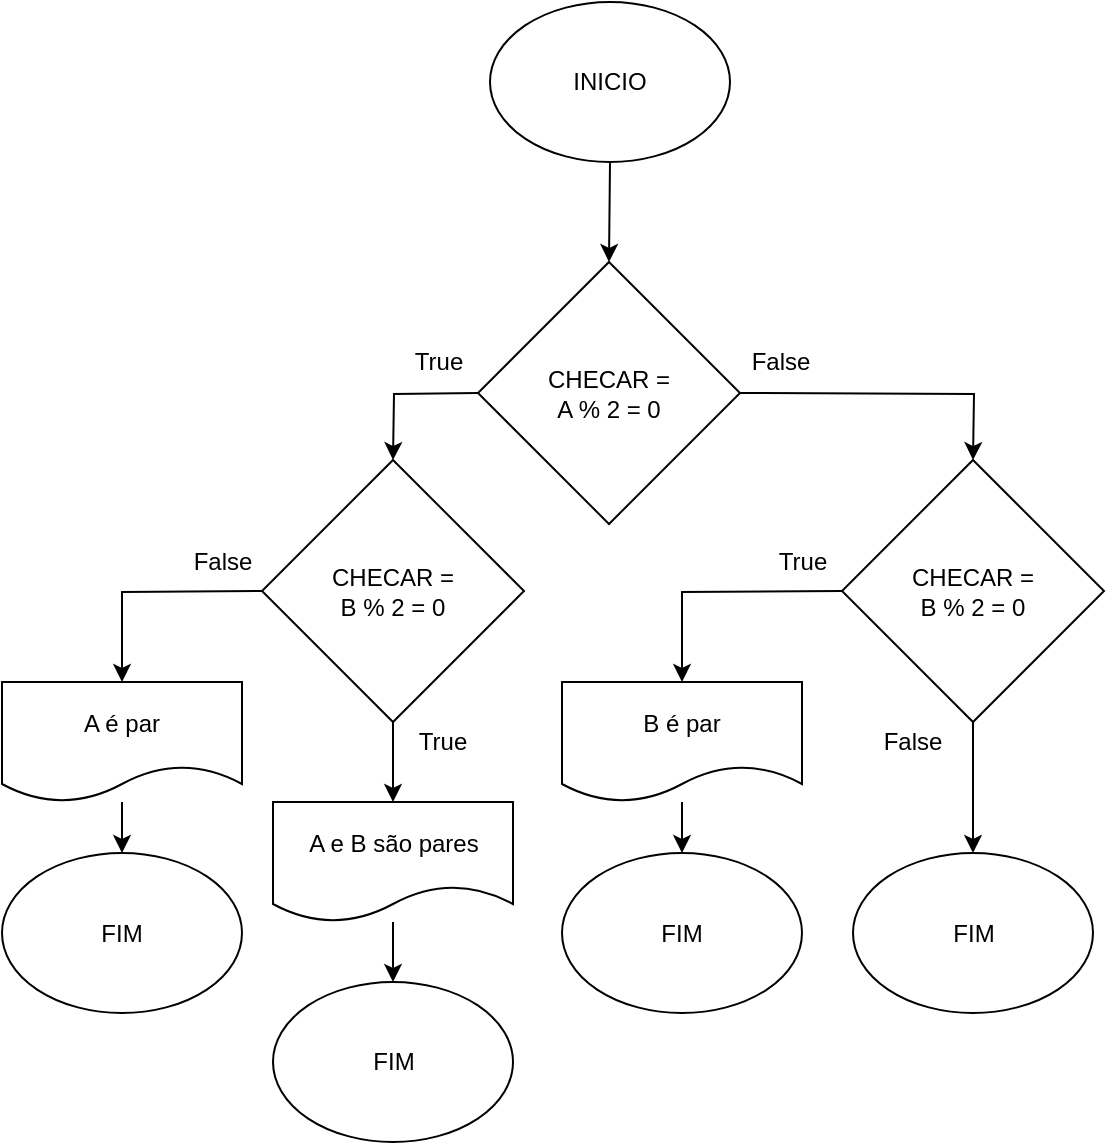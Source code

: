 <mxfile version="17.4.0" type="github">
  <diagram id="mNHv7Xfd733gg4z5NXrI" name="Page-1">
    <mxGraphModel dx="1022" dy="460" grid="1" gridSize="10" guides="1" tooltips="1" connect="1" arrows="1" fold="1" page="1" pageScale="1" pageWidth="827" pageHeight="1169" math="0" shadow="0">
      <root>
        <mxCell id="0" />
        <mxCell id="1" parent="0" />
        <mxCell id="dx0S541zMWtDR5DZHpLY-1" value="INICIO" style="ellipse;whiteSpace=wrap;html=1;" parent="1" vertex="1">
          <mxGeometry x="354" y="140" width="120" height="80" as="geometry" />
        </mxCell>
        <mxCell id="dx0S541zMWtDR5DZHpLY-5" value="" style="endArrow=classic;html=1;rounded=0;exitX=0.5;exitY=1;exitDx=0;exitDy=0;entryX=0.5;entryY=0;entryDx=0;entryDy=0;" parent="1" source="dx0S541zMWtDR5DZHpLY-1" target="N103GahGHHadDwq9YLp3-1" edge="1">
          <mxGeometry width="50" height="50" relative="1" as="geometry">
            <mxPoint x="380" y="260" as="sourcePoint" />
            <mxPoint x="414" y="170" as="targetPoint" />
          </mxGeometry>
        </mxCell>
        <mxCell id="dx0S541zMWtDR5DZHpLY-16" value="FIM" style="ellipse;whiteSpace=wrap;html=1;" parent="1" vertex="1">
          <mxGeometry x="245.5" y="630" width="120" height="80" as="geometry" />
        </mxCell>
        <mxCell id="N103GahGHHadDwq9YLp3-1" value="CHECAR = &lt;br&gt;A % 2 = 0" style="rhombus;whiteSpace=wrap;html=1;" parent="1" vertex="1">
          <mxGeometry x="348" y="270" width="131" height="131" as="geometry" />
        </mxCell>
        <mxCell id="N103GahGHHadDwq9YLp3-3" value="" style="endArrow=classic;html=1;rounded=0;exitX=0;exitY=0.5;exitDx=0;exitDy=0;entryX=0.5;entryY=0;entryDx=0;entryDy=0;" parent="1" source="N103GahGHHadDwq9YLp3-1" target="eWo_KJt5pI8NYzRUAlLy-11" edge="1">
          <mxGeometry width="50" height="50" relative="1" as="geometry">
            <mxPoint x="414" y="401" as="sourcePoint" />
            <mxPoint x="230" y="370" as="targetPoint" />
            <Array as="points">
              <mxPoint x="306" y="336" />
            </Array>
          </mxGeometry>
        </mxCell>
        <mxCell id="N103GahGHHadDwq9YLp3-9" value="True" style="text;html=1;align=center;verticalAlign=middle;resizable=0;points=[];autosize=1;strokeColor=none;fillColor=none;" parent="1" vertex="1">
          <mxGeometry x="308" y="310" width="40" height="20" as="geometry" />
        </mxCell>
        <mxCell id="N103GahGHHadDwq9YLp3-10" value="False" style="text;html=1;align=center;verticalAlign=middle;resizable=0;points=[];autosize=1;strokeColor=none;fillColor=none;" parent="1" vertex="1">
          <mxGeometry x="479" y="310" width="40" height="20" as="geometry" />
        </mxCell>
        <mxCell id="eWo_KJt5pI8NYzRUAlLy-1" value="CHECAR = &lt;br&gt;B % 2 = 0" style="rhombus;whiteSpace=wrap;html=1;" parent="1" vertex="1">
          <mxGeometry x="530" y="369" width="131" height="131" as="geometry" />
        </mxCell>
        <mxCell id="eWo_KJt5pI8NYzRUAlLy-2" value="" style="endArrow=classic;html=1;rounded=0;entryX=0.5;entryY=0;entryDx=0;entryDy=0;exitX=1;exitY=0.5;exitDx=0;exitDy=0;" parent="1" source="N103GahGHHadDwq9YLp3-1" target="eWo_KJt5pI8NYzRUAlLy-1" edge="1">
          <mxGeometry width="50" height="50" relative="1" as="geometry">
            <mxPoint x="380" y="550" as="sourcePoint" />
            <mxPoint x="430" y="500" as="targetPoint" />
            <Array as="points">
              <mxPoint x="596" y="336" />
            </Array>
          </mxGeometry>
        </mxCell>
        <mxCell id="eWo_KJt5pI8NYzRUAlLy-6" value="True" style="text;html=1;align=center;verticalAlign=middle;resizable=0;points=[];autosize=1;strokeColor=none;fillColor=none;" parent="1" vertex="1">
          <mxGeometry x="310" y="500" width="40" height="20" as="geometry" />
        </mxCell>
        <mxCell id="eWo_KJt5pI8NYzRUAlLy-7" value="False" style="text;html=1;align=center;verticalAlign=middle;resizable=0;points=[];autosize=1;strokeColor=none;fillColor=none;" parent="1" vertex="1">
          <mxGeometry x="545" y="500" width="40" height="20" as="geometry" />
        </mxCell>
        <mxCell id="eWo_KJt5pI8NYzRUAlLy-9" value="" style="endArrow=classic;html=1;rounded=0;exitX=0.5;exitY=1;exitDx=0;exitDy=0;entryX=0.5;entryY=0;entryDx=0;entryDy=0;" parent="1" source="eWo_KJt5pI8NYzRUAlLy-11" target="gIN3R-5Y_ZNvCQK5J2Hd-3" edge="1">
          <mxGeometry width="50" height="50" relative="1" as="geometry">
            <mxPoint x="430" y="770" as="sourcePoint" />
            <mxPoint x="280" y="640" as="targetPoint" />
            <Array as="points" />
          </mxGeometry>
        </mxCell>
        <mxCell id="eWo_KJt5pI8NYzRUAlLy-11" value="CHECAR = &lt;br&gt;B % 2 = 0" style="rhombus;whiteSpace=wrap;html=1;" parent="1" vertex="1">
          <mxGeometry x="240" y="369" width="131" height="131" as="geometry" />
        </mxCell>
        <mxCell id="eWo_KJt5pI8NYzRUAlLy-14" value="True" style="text;html=1;align=center;verticalAlign=middle;resizable=0;points=[];autosize=1;strokeColor=none;fillColor=none;" parent="1" vertex="1">
          <mxGeometry x="490" y="410" width="40" height="20" as="geometry" />
        </mxCell>
        <mxCell id="eWo_KJt5pI8NYzRUAlLy-17" value="" style="endArrow=classic;html=1;rounded=0;exitX=0;exitY=0.5;exitDx=0;exitDy=0;entryX=0.5;entryY=0;entryDx=0;entryDy=0;" parent="1" source="eWo_KJt5pI8NYzRUAlLy-11" target="gIN3R-5Y_ZNvCQK5J2Hd-1" edge="1">
          <mxGeometry width="50" height="50" relative="1" as="geometry">
            <mxPoint x="430" y="730" as="sourcePoint" />
            <mxPoint x="470" y="780" as="targetPoint" />
            <Array as="points">
              <mxPoint x="170" y="435" />
            </Array>
          </mxGeometry>
        </mxCell>
        <mxCell id="eWo_KJt5pI8NYzRUAlLy-18" value="False" style="text;html=1;align=center;verticalAlign=middle;resizable=0;points=[];autosize=1;strokeColor=none;fillColor=none;" parent="1" vertex="1">
          <mxGeometry x="200" y="410" width="40" height="20" as="geometry" />
        </mxCell>
        <mxCell id="P5vdwV20sdNdgYfr6YSc-3" value="" style="edgeStyle=orthogonalEdgeStyle;rounded=0;orthogonalLoop=1;jettySize=auto;html=1;" edge="1" parent="1" source="gIN3R-5Y_ZNvCQK5J2Hd-1" target="gIN3R-5Y_ZNvCQK5J2Hd-4">
          <mxGeometry relative="1" as="geometry" />
        </mxCell>
        <mxCell id="gIN3R-5Y_ZNvCQK5J2Hd-1" value="&lt;span&gt;A é par&lt;/span&gt;" style="shape=document;whiteSpace=wrap;html=1;boundedLbl=1;" parent="1" vertex="1">
          <mxGeometry x="110" y="480" width="120" height="60" as="geometry" />
        </mxCell>
        <mxCell id="P5vdwV20sdNdgYfr6YSc-2" value="" style="edgeStyle=orthogonalEdgeStyle;rounded=0;orthogonalLoop=1;jettySize=auto;html=1;" edge="1" parent="1" source="gIN3R-5Y_ZNvCQK5J2Hd-3" target="dx0S541zMWtDR5DZHpLY-16">
          <mxGeometry relative="1" as="geometry" />
        </mxCell>
        <mxCell id="gIN3R-5Y_ZNvCQK5J2Hd-3" value="&lt;span&gt;A e B são pares&lt;/span&gt;" style="shape=document;whiteSpace=wrap;html=1;boundedLbl=1;" parent="1" vertex="1">
          <mxGeometry x="245.5" y="540" width="120" height="60" as="geometry" />
        </mxCell>
        <mxCell id="gIN3R-5Y_ZNvCQK5J2Hd-4" value="FIM" style="ellipse;whiteSpace=wrap;html=1;" parent="1" vertex="1">
          <mxGeometry x="110" y="565.5" width="120" height="80" as="geometry" />
        </mxCell>
        <mxCell id="gIN3R-5Y_ZNvCQK5J2Hd-7" value="&lt;span&gt;B é par&lt;/span&gt;" style="shape=document;whiteSpace=wrap;html=1;boundedLbl=1;" parent="1" vertex="1">
          <mxGeometry x="390" y="480" width="120" height="60" as="geometry" />
        </mxCell>
        <mxCell id="gIN3R-5Y_ZNvCQK5J2Hd-8" value="" style="endArrow=classic;html=1;rounded=0;exitX=0;exitY=0.5;exitDx=0;exitDy=0;entryX=0.5;entryY=0;entryDx=0;entryDy=0;" parent="1" source="eWo_KJt5pI8NYzRUAlLy-1" target="gIN3R-5Y_ZNvCQK5J2Hd-7" edge="1">
          <mxGeometry width="50" height="50" relative="1" as="geometry">
            <mxPoint x="380" y="570" as="sourcePoint" />
            <mxPoint x="430" y="520" as="targetPoint" />
            <Array as="points">
              <mxPoint x="450" y="435" />
            </Array>
          </mxGeometry>
        </mxCell>
        <mxCell id="gIN3R-5Y_ZNvCQK5J2Hd-9" value="" style="endArrow=classic;html=1;rounded=0;exitX=0.5;exitY=1;exitDx=0;exitDy=0;entryX=0.5;entryY=0;entryDx=0;entryDy=0;" parent="1" source="eWo_KJt5pI8NYzRUAlLy-1" target="gIN3R-5Y_ZNvCQK5J2Hd-10" edge="1">
          <mxGeometry width="50" height="50" relative="1" as="geometry">
            <mxPoint x="451" y="670" as="sourcePoint" />
            <mxPoint x="596" y="750" as="targetPoint" />
          </mxGeometry>
        </mxCell>
        <mxCell id="gIN3R-5Y_ZNvCQK5J2Hd-10" value="FIM" style="ellipse;whiteSpace=wrap;html=1;" parent="1" vertex="1">
          <mxGeometry x="535.5" y="565.5" width="120" height="80" as="geometry" />
        </mxCell>
        <mxCell id="gIN3R-5Y_ZNvCQK5J2Hd-11" value="FIM" style="ellipse;whiteSpace=wrap;html=1;" parent="1" vertex="1">
          <mxGeometry x="390" y="565.5" width="120" height="80" as="geometry" />
        </mxCell>
        <mxCell id="gIN3R-5Y_ZNvCQK5J2Hd-13" value="" style="endArrow=classic;html=1;rounded=0;" parent="1" source="gIN3R-5Y_ZNvCQK5J2Hd-7" target="gIN3R-5Y_ZNvCQK5J2Hd-11" edge="1">
          <mxGeometry width="50" height="50" relative="1" as="geometry">
            <mxPoint x="324.5" y="681" as="sourcePoint" />
            <mxPoint x="324.5" y="770" as="targetPoint" />
          </mxGeometry>
        </mxCell>
      </root>
    </mxGraphModel>
  </diagram>
</mxfile>
